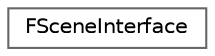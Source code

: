 digraph "Graphical Class Hierarchy"
{
 // INTERACTIVE_SVG=YES
 // LATEX_PDF_SIZE
  bgcolor="transparent";
  edge [fontname=Helvetica,fontsize=10,labelfontname=Helvetica,labelfontsize=10];
  node [fontname=Helvetica,fontsize=10,shape=box,height=0.2,width=0.4];
  rankdir="LR";
  Node0 [id="Node000000",label="FSceneInterface",height=0.2,width=0.4,color="grey40", fillcolor="white", style="filled",URL="$d9/daf/classFSceneInterface.html",tooltip="An interface to the private scene manager implementation of a scene."];
}
